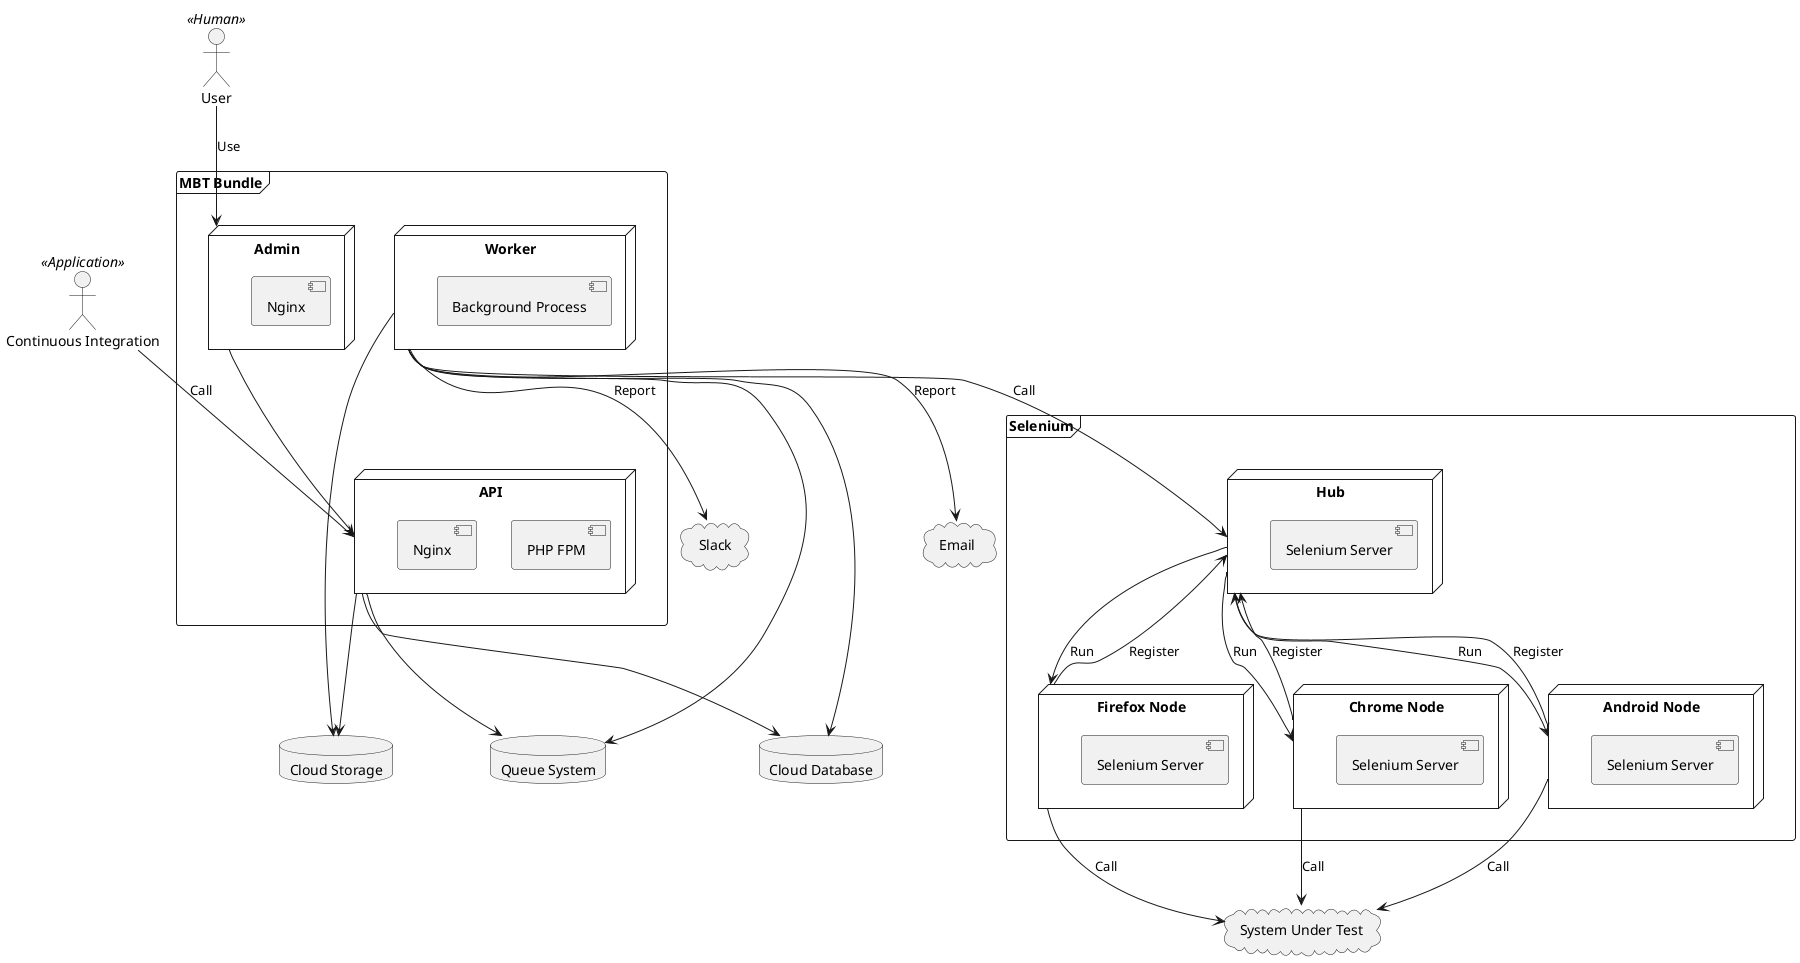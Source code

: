 @startuml

actor User as user << Human >>
actor "Continuous Integration" as ci << Application >>

cloud "System Under Test" as sut
cloud "Slack" as slack
cloud "Email" as email

database "Cloud Storage" as storage
database "Cloud Database" as database
database "Queue System" as queue

frame "MBT Bundle" as bundle {
    node API as api {
        [PHP FPM] as php_api
        [Nginx] as nginx_api
    }

    node Worker as worker {
        [Background Process] as process
    }

    node Admin as admin {
        [Nginx] as nginx_admin
    }
}

frame "Selenium" as selenium {
    node Hub as hub {
        [Selenium Server] as selenium_server_1
    }

    node "Firefox Node" as firefox {
        [Selenium Server] as selenium_server_2
    }

    node "Chrome Node" as chrome {
        [Selenium Server] as selenium_server_3
    }

    node "Android Node" as android {
        [Selenium Server] as selenium_server_4
    }
}

api --> storage
api --> database
api --> queue

worker --> storage
worker --> database
worker --> queue

user --> admin : Use
ci --> api : Call

worker --> slack : Report
worker --> email : Report

worker --> hub : Call
hub --> firefox: Run
hub --> chrome: Run
hub --> android: Run
firefox --> hub: Register
chrome --> hub: Register
android --> hub: Register

firefox --> sut : Call
chrome --> sut : Call
android --> sut : Call

admin --> api

@enduml